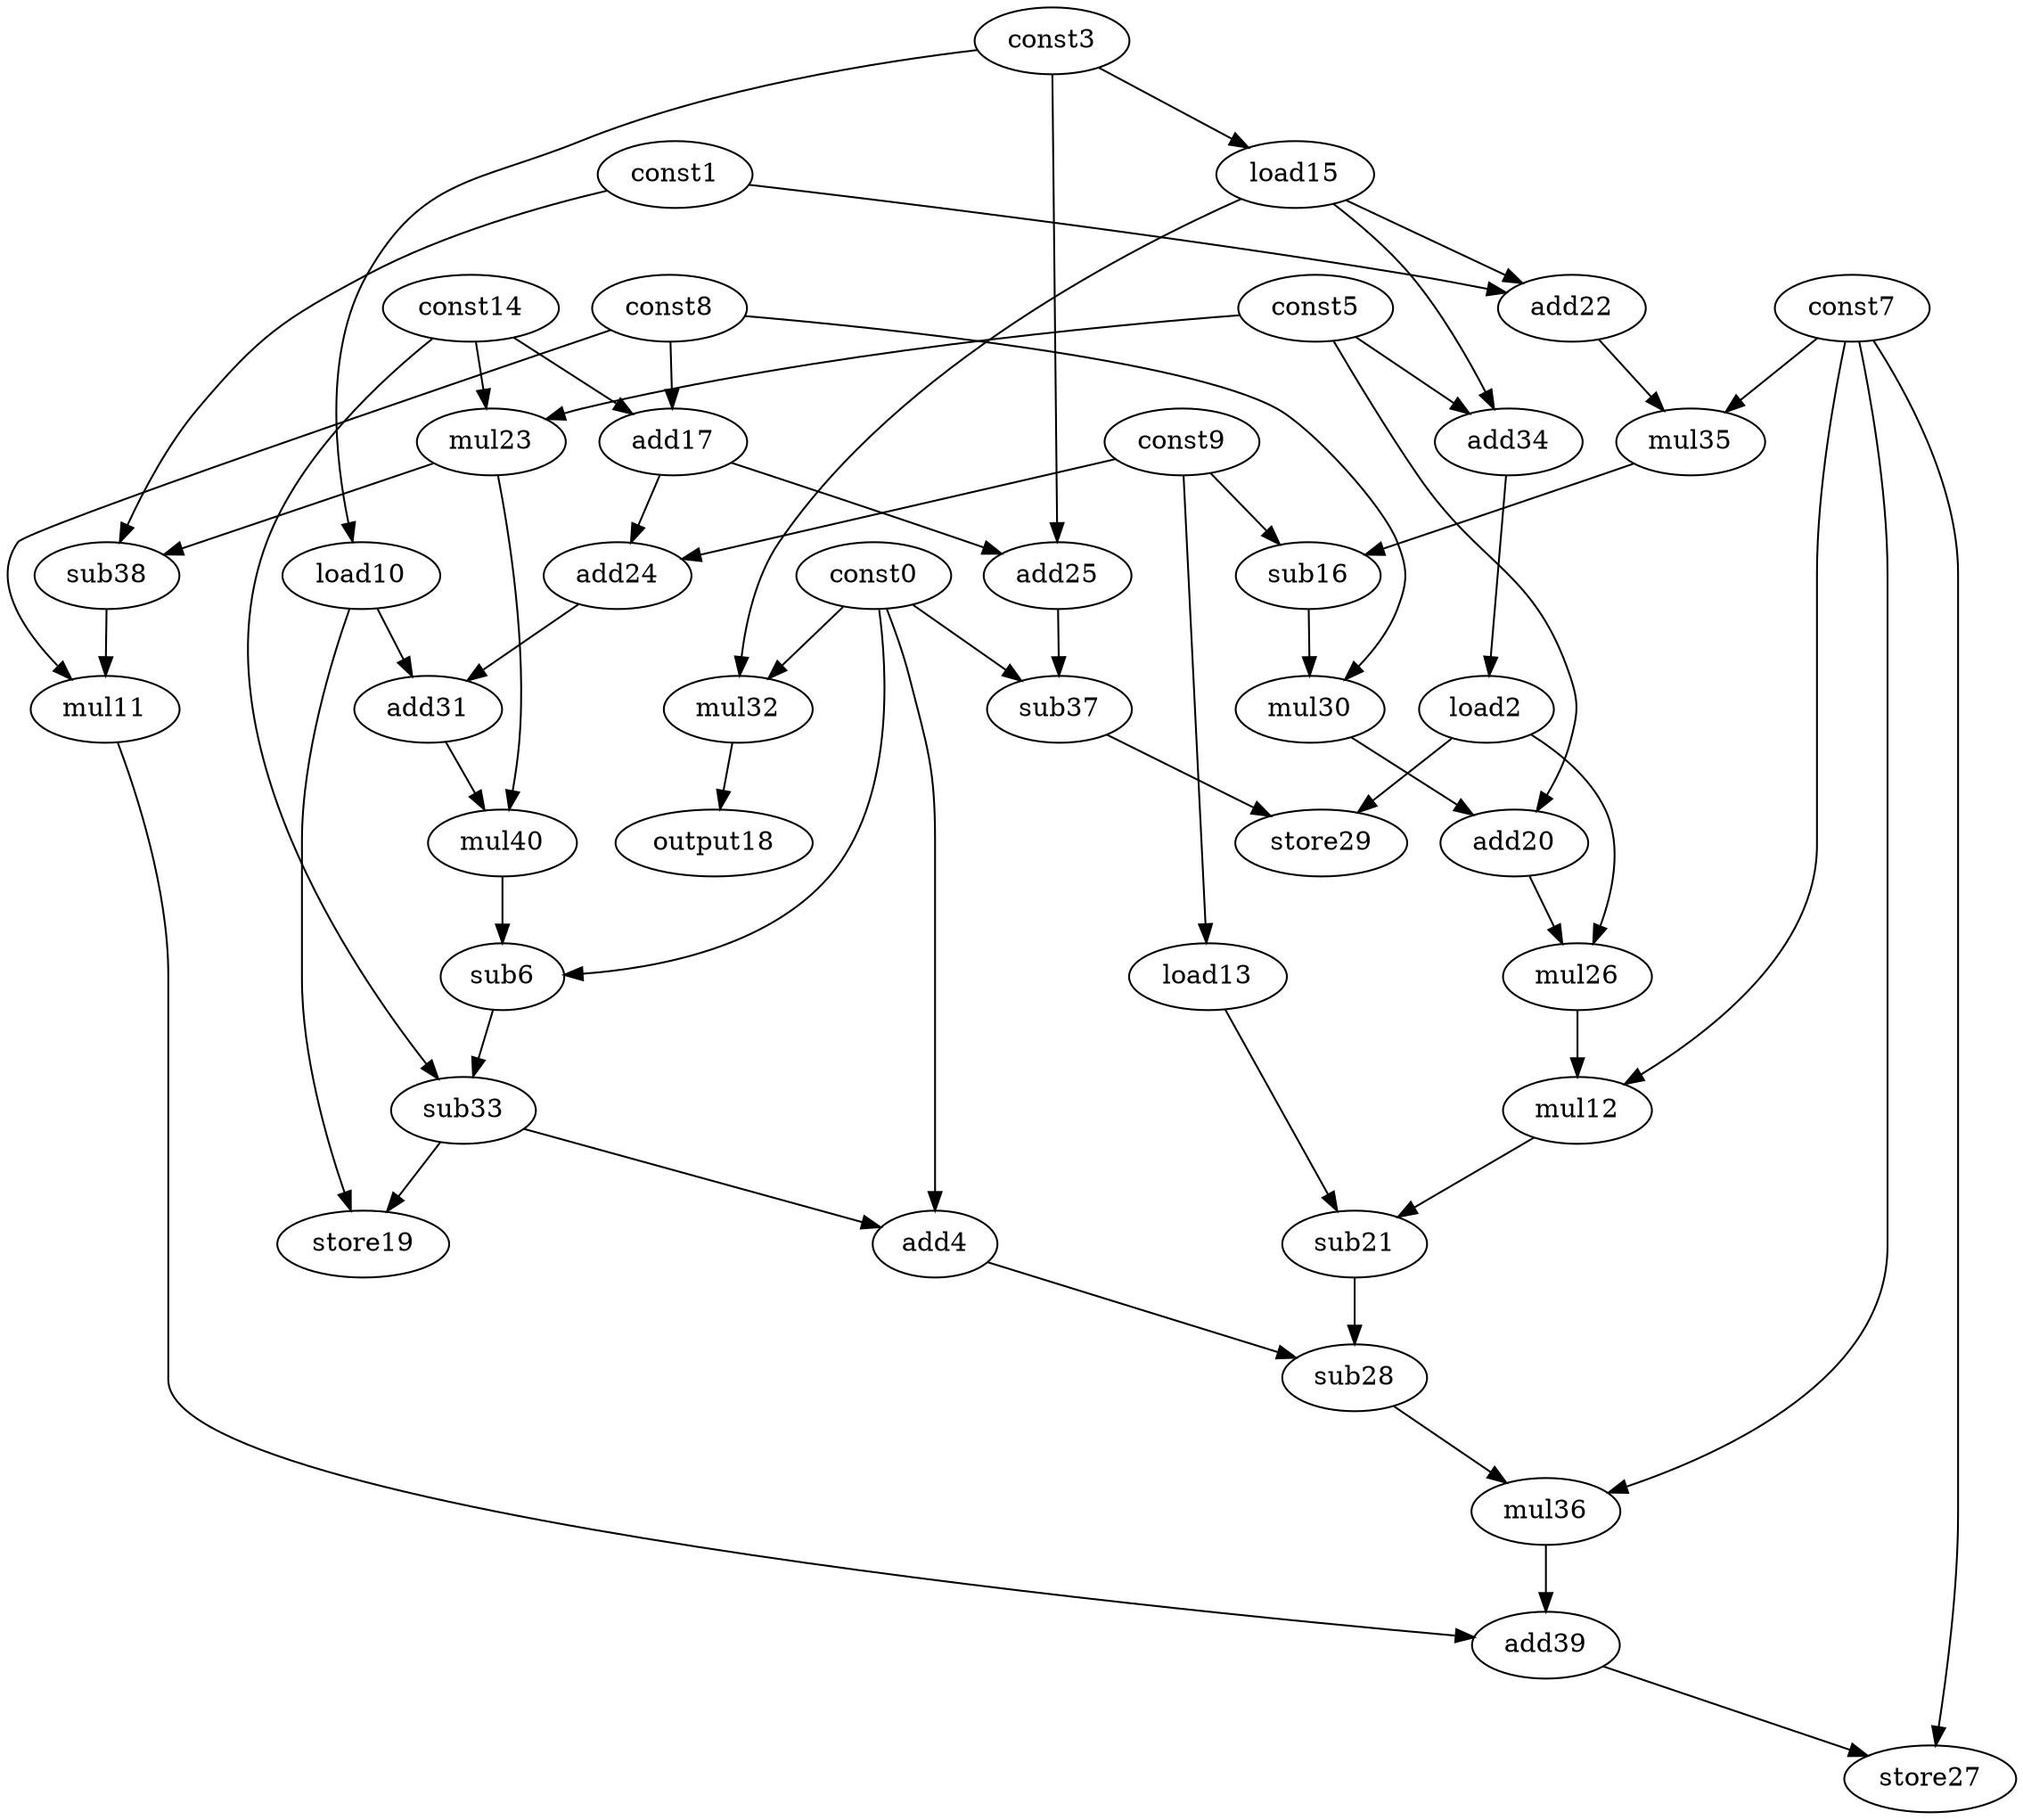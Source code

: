 digraph G { 
const0[opcode=const]; 
const1[opcode=const]; 
load2[opcode=load]; 
const3[opcode=const]; 
add4[opcode=add]; 
const5[opcode=const]; 
sub6[opcode=sub]; 
const7[opcode=const]; 
const8[opcode=const]; 
const9[opcode=const]; 
load10[opcode=load]; 
mul11[opcode=mul]; 
mul12[opcode=mul]; 
load13[opcode=load]; 
const14[opcode=const]; 
load15[opcode=load]; 
sub16[opcode=sub]; 
add17[opcode=add]; 
output18[opcode=output]; 
store19[opcode=store]; 
add20[opcode=add]; 
sub21[opcode=sub]; 
add22[opcode=add]; 
mul23[opcode=mul]; 
add24[opcode=add]; 
add25[opcode=add]; 
mul26[opcode=mul]; 
store27[opcode=store]; 
sub28[opcode=sub]; 
store29[opcode=store]; 
mul30[opcode=mul]; 
add31[opcode=add]; 
mul32[opcode=mul]; 
sub33[opcode=sub]; 
add34[opcode=add]; 
mul35[opcode=mul]; 
mul36[opcode=mul]; 
sub37[opcode=sub]; 
sub38[opcode=sub]; 
add39[opcode=add]; 
mul40[opcode=mul]; 
const3->load10[operand=0];
const9->load13[operand=0];
const3->load15[operand=0];
const8->add17[operand=0];
const14->add17[operand=1];
const5->mul23[operand=0];
const14->mul23[operand=1];
const1->add22[operand=0];
load15->add22[operand=1];
add17->add24[operand=0];
const9->add24[operand=1];
add17->add25[operand=0];
const3->add25[operand=1];
const0->mul32[operand=0];
load15->mul32[operand=1];
const5->add34[operand=0];
load15->add34[operand=1];
const1->sub38[operand=0];
mul23->sub38[operand=1];
add34->load2[operand=0];
const8->mul11[operand=0];
sub38->mul11[operand=1];
mul32->output18[operand=0];
add24->add31[operand=0];
load10->add31[operand=1];
add22->mul35[operand=0];
const7->mul35[operand=1];
const0->sub37[operand=0];
add25->sub37[operand=1];
const9->sub16[operand=0];
mul35->sub16[operand=1];
load2->store29[operand=0];
sub37->store29[operand=1];
add31->mul40[operand=0];
mul23->mul40[operand=1];
mul40->sub6[operand=0];
const0->sub6[operand=1];
sub16->mul30[operand=0];
const8->mul30[operand=1];
const5->add20[operand=0];
mul30->add20[operand=1];
sub6->sub33[operand=0];
const14->sub33[operand=1];
const0->add4[operand=0];
sub33->add4[operand=1];
sub33->store19[operand=0];
load10->store19[operand=1];
load2->mul26[operand=0];
add20->mul26[operand=1];
mul26->mul12[operand=0];
const7->mul12[operand=1];
mul12->sub21[operand=0];
load13->sub21[operand=1];
add4->sub28[operand=0];
sub21->sub28[operand=1];
sub28->mul36[operand=0];
const7->mul36[operand=1];
mul11->add39[operand=0];
mul36->add39[operand=1];
add39->store27[operand=0];
const7->store27[operand=1];
}
